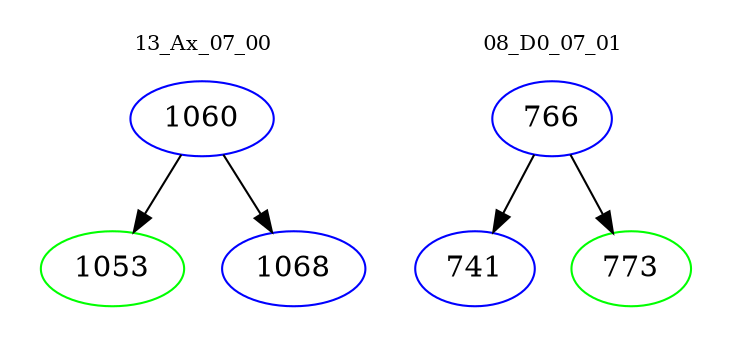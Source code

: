 digraph{
subgraph cluster_0 {
color = white
label = "13_Ax_07_00";
fontsize=10;
T0_1060 [label="1060", color="blue"]
T0_1060 -> T0_1053 [color="black"]
T0_1053 [label="1053", color="green"]
T0_1060 -> T0_1068 [color="black"]
T0_1068 [label="1068", color="blue"]
}
subgraph cluster_1 {
color = white
label = "08_D0_07_01";
fontsize=10;
T1_766 [label="766", color="blue"]
T1_766 -> T1_741 [color="black"]
T1_741 [label="741", color="blue"]
T1_766 -> T1_773 [color="black"]
T1_773 [label="773", color="green"]
}
}
